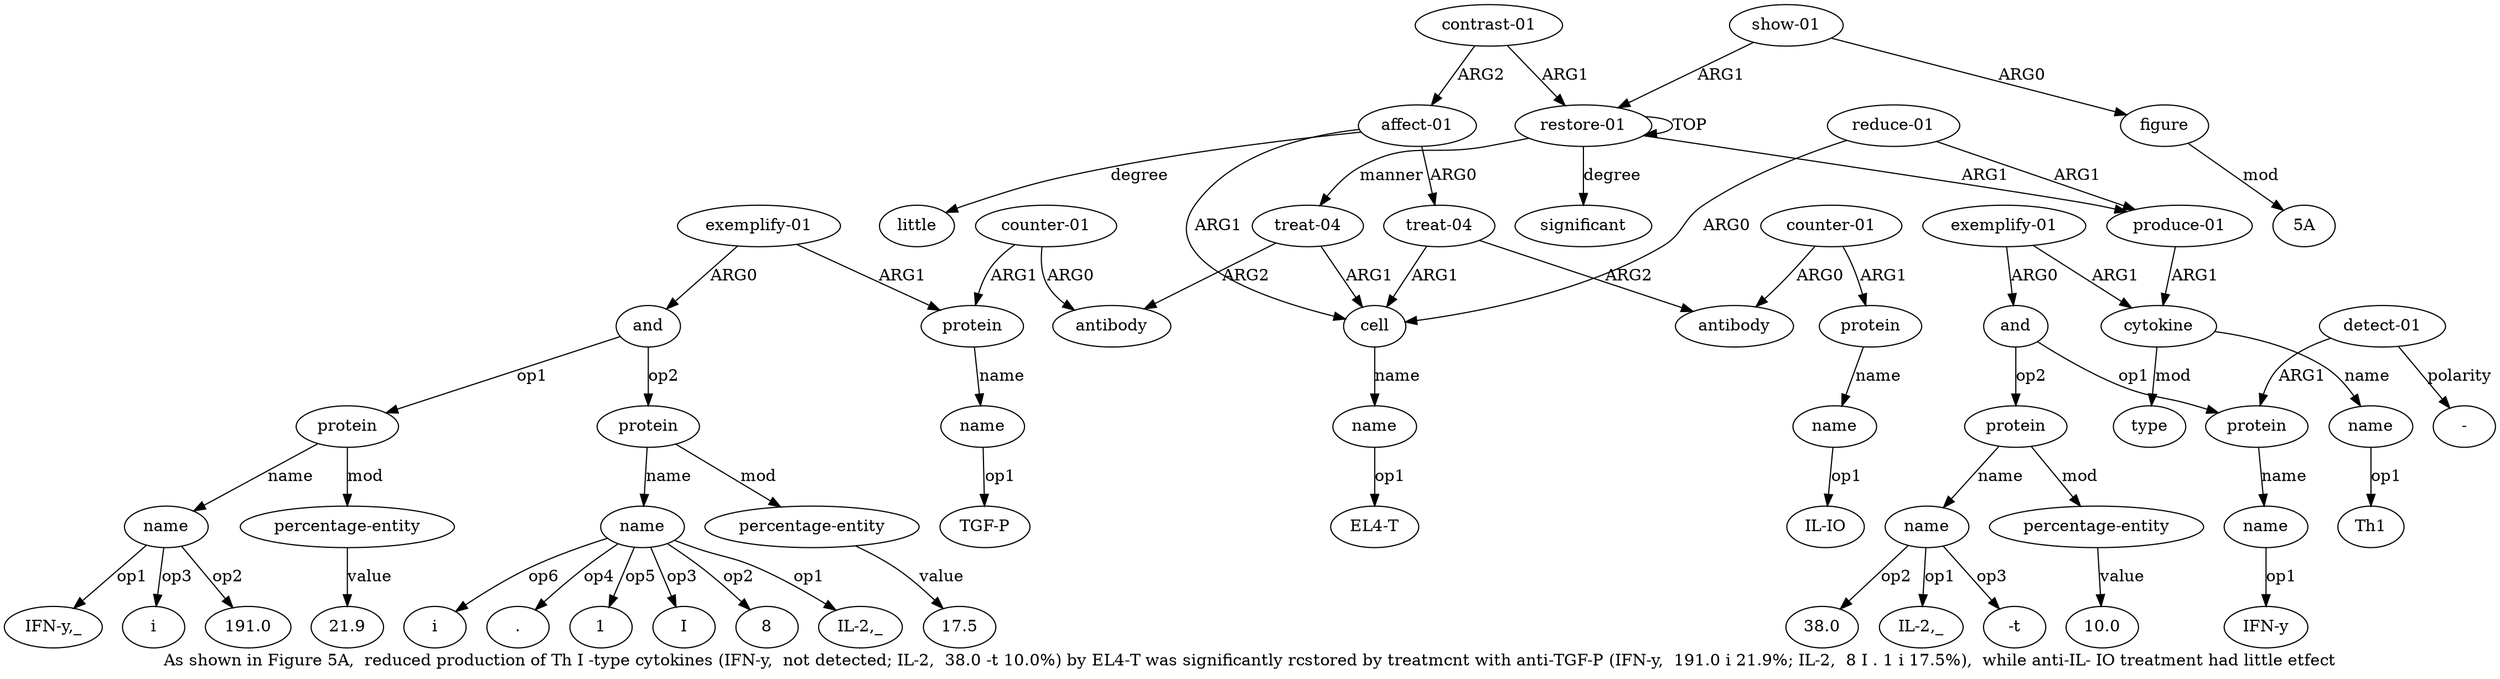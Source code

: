 digraph  {
	graph [label="As shown in Figure 5A,  reduced production of Th I -type cytokines (IFN-y,  not detected; IL-2,  38.0 -t 10.0%) by EL4-T was significantly \
rcstored by treatmcnt with anti-TGF-P (IFN-y,  191.0 i 21.9%; IL-2,  8 I . 1 i 17.5%),  while anti-IL- IO treatment had little etfect"];
	node [label="\N"];
	a20	 [color=black,
		gold_ind=20,
		gold_label=protein,
		label=protein,
		test_ind=20,
		test_label=protein];
	a21	 [color=black,
		gold_ind=21,
		gold_label=name,
		label=name,
		test_ind=21,
		test_label=name];
	a20 -> a21 [key=0,
	color=black,
	gold_label=name,
	label=name,
	test_label=name];
"a21 TGF-P" [color=black,
	gold_ind=-1,
	gold_label="TGF-P",
	label="TGF-P",
	test_ind=-1,
	test_label="TGF-P"];
a21 -> "a21 TGF-P" [key=0,
color=black,
gold_label=op1,
label=op1,
test_label=op1];
a22 [color=black,
gold_ind=22,
gold_label="exemplify-01",
label="exemplify-01",
test_ind=22,
test_label="exemplify-01"];
a22 -> a20 [key=0,
color=black,
gold_label=ARG1,
label=ARG1,
test_label=ARG1];
a23 [color=black,
gold_ind=23,
gold_label=and,
label=and,
test_ind=23,
test_label=and];
a22 -> a23 [key=0,
color=black,
gold_label=ARG0,
label=ARG0,
test_label=ARG0];
a24 [color=black,
gold_ind=24,
gold_label=protein,
label=protein,
test_ind=24,
test_label=protein];
a23 -> a24 [key=0,
color=black,
gold_label=op1,
label=op1,
test_label=op1];
a27 [color=black,
gold_ind=27,
gold_label=protein,
label=protein,
test_ind=27,
test_label=protein];
a23 -> a27 [key=0,
color=black,
gold_label=op2,
label=op2,
test_label=op2];
a25 [color=black,
gold_ind=25,
gold_label=name,
label=name,
test_ind=25,
test_label=name];
a24 -> a25 [key=0,
color=black,
gold_label=name,
label=name,
test_label=name];
a26 [color=black,
gold_ind=26,
gold_label="percentage-entity",
label="percentage-entity",
test_ind=26,
test_label="percentage-entity"];
a24 -> a26 [key=0,
color=black,
gold_label=mod,
label=mod,
test_label=mod];
"a25 191.0" [color=black,
gold_ind=-1,
gold_label=191.0,
label=191.0,
test_ind=-1,
test_label=191.0];
a25 -> "a25 191.0" [key=0,
color=black,
gold_label=op2,
label=op2,
test_label=op2];
"a25 IFN-y,_" [color=black,
gold_ind=-1,
gold_label="IFN-y,_",
label="IFN-y,_",
test_ind=-1,
test_label="IFN-y,_"];
a25 -> "a25 IFN-y,_" [key=0,
color=black,
gold_label=op1,
label=op1,
test_label=op1];
"a25 i" [color=black,
gold_ind=-1,
gold_label=i,
label=i,
test_ind=-1,
test_label=i];
a25 -> "a25 i" [key=0,
color=black,
gold_label=op3,
label=op3,
test_label=op3];
"a26 21.9" [color=black,
gold_ind=-1,
gold_label=21.9,
label=21.9,
test_ind=-1,
test_label=21.9];
a26 -> "a26 21.9" [key=0,
color=black,
gold_label=value,
label=value,
test_label=value];
a28 [color=black,
gold_ind=28,
gold_label=name,
label=name,
test_ind=28,
test_label=name];
a27 -> a28 [key=0,
color=black,
gold_label=name,
label=name,
test_label=name];
a29 [color=black,
gold_ind=29,
gold_label="percentage-entity",
label="percentage-entity",
test_ind=29,
test_label="percentage-entity"];
a27 -> a29 [key=0,
color=black,
gold_label=mod,
label=mod,
test_label=mod];
"a28 IL-2,_" [color=black,
gold_ind=-1,
gold_label="IL-2,_",
label="IL-2,_",
test_ind=-1,
test_label="IL-2,_"];
a28 -> "a28 IL-2,_" [key=0,
color=black,
gold_label=op1,
label=op1,
test_label=op1];
"a28 i" [color=black,
gold_ind=-1,
gold_label=i,
label=i,
test_ind=-1,
test_label=i];
a28 -> "a28 i" [key=0,
color=black,
gold_label=op6,
label=op6,
test_label=op6];
"a28 ." [color=black,
gold_ind=-1,
gold_label=".",
label=".",
test_ind=-1,
test_label="."];
a28 -> "a28 ." [key=0,
color=black,
gold_label=op4,
label=op4,
test_label=op4];
"a28 1" [color=black,
gold_ind=-1,
gold_label=1,
label=1,
test_ind=-1,
test_label=1];
a28 -> "a28 1" [key=0,
color=black,
gold_label=op5,
label=op5,
test_label=op5];
"a28 I" [color=black,
gold_ind=-1,
gold_label=I,
label=I,
test_ind=-1,
test_label=I];
a28 -> "a28 I" [key=0,
color=black,
gold_label=op3,
label=op3,
test_label=op3];
"a28 8" [color=black,
gold_ind=-1,
gold_label=8,
label=8,
test_ind=-1,
test_label=8];
a28 -> "a28 8" [key=0,
color=black,
gold_label=op2,
label=op2,
test_label=op2];
"a29 17.5" [color=black,
gold_ind=-1,
gold_label=17.5,
label=17.5,
test_ind=-1,
test_label=17.5];
a29 -> "a29 17.5" [key=0,
color=black,
gold_label=value,
label=value,
test_label=value];
"a39 5A" [color=black,
gold_ind=-1,
gold_label="5A",
label="5A",
test_ind=-1,
test_label="5A"];
a31 [color=black,
gold_ind=31,
gold_label="affect-01",
label="affect-01",
test_ind=31,
test_label="affect-01"];
a37 [color=black,
gold_ind=37,
gold_label=little,
label=little,
test_ind=37,
test_label=little];
a31 -> a37 [key=0,
color=black,
gold_label=degree,
label=degree,
test_label=degree];
a32 [color=black,
gold_ind=32,
gold_label="treat-04",
label="treat-04",
test_ind=32,
test_label="treat-04"];
a31 -> a32 [key=0,
color=black,
gold_label=ARG0,
label=ARG0,
test_label=ARG0];
a14 [color=black,
gold_ind=14,
gold_label=cell,
label=cell,
test_ind=14,
test_label=cell];
a31 -> a14 [key=0,
color=black,
gold_label=ARG1,
label=ARG1,
test_label=ARG1];
a30 [color=black,
gold_ind=30,
gold_label="contrast-01",
label="contrast-01",
test_ind=30,
test_label="contrast-01"];
a30 -> a31 [key=0,
color=black,
gold_label=ARG2,
label=ARG2,
test_label=ARG2];
a0 [color=black,
gold_ind=0,
gold_label="restore-01",
label="restore-01",
test_ind=0,
test_label="restore-01"];
a30 -> a0 [key=0,
color=black,
gold_label=ARG1,
label=ARG1,
test_label=ARG1];
"a11 IL-2,_" [color=black,
gold_ind=-1,
gold_label="IL-2,_",
label="IL-2,_",
test_ind=-1,
test_label="IL-2,_"];
a36 [color=black,
gold_ind=36,
gold_label=name,
label=name,
test_ind=36,
test_label=name];
"a36 IL-IO" [color=black,
gold_ind=-1,
gold_label="IL-IO",
label="IL-IO",
test_ind=-1,
test_label="IL-IO"];
a36 -> "a36 IL-IO" [key=0,
color=black,
gold_label=op1,
label=op1,
test_label=op1];
a33 [color=black,
gold_ind=33,
gold_label=antibody,
label=antibody,
test_ind=33,
test_label=antibody];
"a9 -" [color=black,
gold_ind=-1,
gold_label="-",
label="-",
test_ind=-1,
test_label="-"];
"a11 -t" [color=black,
gold_ind=-1,
gold_label="-t",
label="-t",
test_ind=-1,
test_label="-t"];
a35 [color=black,
gold_ind=35,
gold_label=protein,
label=protein,
test_ind=35,
test_label=protein];
a35 -> a36 [key=0,
color=black,
gold_label=name,
label=name,
test_label=name];
a34 [color=black,
gold_ind=34,
gold_label="counter-01",
label="counter-01",
test_ind=34,
test_label="counter-01"];
a34 -> a33 [key=0,
color=black,
gold_label=ARG0,
label=ARG0,
test_label=ARG0];
a34 -> a35 [key=0,
color=black,
gold_label=ARG1,
label=ARG1,
test_label=ARG1];
"a11 38.0" [color=black,
gold_ind=-1,
gold_label=38.0,
label=38.0,
test_ind=-1,
test_label=38.0];
"a3 Th1" [color=black,
gold_ind=-1,
gold_label=Th1,
label=Th1,
test_ind=-1,
test_label=Th1];
a32 -> a33 [key=0,
color=black,
gold_label=ARG2,
label=ARG2,
test_label=ARG2];
a32 -> a14 [key=0,
color=black,
gold_label=ARG1,
label=ARG1,
test_label=ARG1];
a15 [color=black,
gold_ind=15,
gold_label=name,
label=name,
test_ind=15,
test_label=name];
"a15 EL4-T" [color=black,
gold_ind=-1,
gold_label="EL4-T",
label="EL4-T",
test_ind=-1,
test_label="EL4-T"];
a15 -> "a15 EL4-T" [key=0,
color=black,
gold_label=op1,
label=op1,
test_label=op1];
a14 -> a15 [key=0,
color=black,
gold_label=name,
label=name,
test_label=name];
a17 [color=black,
gold_ind=17,
gold_label="treat-04",
label="treat-04",
test_ind=17,
test_label="treat-04"];
a17 -> a14 [key=0,
color=black,
gold_label=ARG1,
label=ARG1,
test_label=ARG1];
a18 [color=black,
gold_ind=18,
gold_label=antibody,
label=antibody,
test_ind=18,
test_label=antibody];
a17 -> a18 [key=0,
color=black,
gold_label=ARG2,
label=ARG2,
test_label=ARG2];
a16 [color=black,
gold_ind=16,
gold_label=significant,
label=significant,
test_ind=16,
test_label=significant];
a11 [color=black,
gold_ind=11,
gold_label=name,
label=name,
test_ind=11,
test_label=name];
a11 -> "a11 IL-2,_" [key=0,
color=black,
gold_label=op1,
label=op1,
test_label=op1];
a11 -> "a11 -t" [key=0,
color=black,
gold_label=op3,
label=op3,
test_label=op3];
a11 -> "a11 38.0" [key=0,
color=black,
gold_label=op2,
label=op2,
test_label=op2];
a10 [color=black,
gold_ind=10,
gold_label=protein,
label=protein,
test_ind=10,
test_label=protein];
a10 -> a11 [key=0,
color=black,
gold_label=name,
label=name,
test_label=name];
a12 [color=black,
gold_ind=12,
gold_label="percentage-entity",
label="percentage-entity",
test_ind=12,
test_label="percentage-entity"];
a10 -> a12 [key=0,
color=black,
gold_label=mod,
label=mod,
test_label=mod];
a13 [color=black,
gold_ind=13,
gold_label="reduce-01",
label="reduce-01",
test_ind=13,
test_label="reduce-01"];
a13 -> a14 [key=0,
color=black,
gold_label=ARG0,
label=ARG0,
test_label=ARG0];
a1 [color=black,
gold_ind=1,
gold_label="produce-01",
label="produce-01",
test_ind=1,
test_label="produce-01"];
a13 -> a1 [key=0,
color=black,
gold_label=ARG1,
label=ARG1,
test_label=ARG1];
"a12 10.0" [color=black,
gold_ind=-1,
gold_label=10.0,
label=10.0,
test_ind=-1,
test_label=10.0];
a12 -> "a12 10.0" [key=0,
color=black,
gold_label=value,
label=value,
test_label=value];
a39 [color=black,
gold_ind=39,
gold_label=figure,
label=figure,
test_ind=39,
test_label=figure];
a39 -> "a39 5A" [key=0,
color=black,
gold_label=mod,
label=mod,
test_label=mod];
a38 [color=black,
gold_ind=38,
gold_label="show-01",
label="show-01",
test_ind=38,
test_label="show-01"];
a38 -> a39 [key=0,
color=black,
gold_label=ARG0,
label=ARG0,
test_label=ARG0];
a38 -> a0 [key=0,
color=black,
gold_label=ARG1,
label=ARG1,
test_label=ARG1];
a19 [color=black,
gold_ind=19,
gold_label="counter-01",
label="counter-01",
test_ind=19,
test_label="counter-01"];
a19 -> a20 [key=0,
color=black,
gold_label=ARG1,
label=ARG1,
test_label=ARG1];
a19 -> a18 [key=0,
color=black,
gold_label=ARG0,
label=ARG0,
test_label=ARG0];
a2 [color=black,
gold_ind=2,
gold_label=cytokine,
label=cytokine,
test_ind=2,
test_label=cytokine];
a1 -> a2 [key=0,
color=black,
gold_label=ARG1,
label=ARG1,
test_label=ARG1];
a0 -> a17 [key=0,
color=black,
gold_label=manner,
label=manner,
test_label=manner];
a0 -> a16 [key=0,
color=black,
gold_label=degree,
label=degree,
test_label=degree];
a0 -> a1 [key=0,
color=black,
gold_label=ARG1,
label=ARG1,
test_label=ARG1];
a0 -> a0 [key=0,
color=black,
gold_label=TOP,
label=TOP,
test_label=TOP];
a3 [color=black,
gold_ind=3,
gold_label=name,
label=name,
test_ind=3,
test_label=name];
a3 -> "a3 Th1" [key=0,
color=black,
gold_label=op1,
label=op1,
test_label=op1];
a2 -> a3 [key=0,
color=black,
gold_label=name,
label=name,
test_label=name];
a4 [color=black,
gold_ind=4,
gold_label=type,
label=type,
test_ind=4,
test_label=type];
a2 -> a4 [key=0,
color=black,
gold_label=mod,
label=mod,
test_label=mod];
a5 [color=black,
gold_ind=5,
gold_label="exemplify-01",
label="exemplify-01",
test_ind=5,
test_label="exemplify-01"];
a5 -> a2 [key=0,
color=black,
gold_label=ARG1,
label=ARG1,
test_label=ARG1];
a6 [color=black,
gold_ind=6,
gold_label=and,
label=and,
test_ind=6,
test_label=and];
a5 -> a6 [key=0,
color=black,
gold_label=ARG0,
label=ARG0,
test_label=ARG0];
a7 [color=black,
gold_ind=7,
gold_label=protein,
label=protein,
test_ind=7,
test_label=protein];
a8 [color=black,
gold_ind=8,
gold_label=name,
label=name,
test_ind=8,
test_label=name];
a7 -> a8 [key=0,
color=black,
gold_label=name,
label=name,
test_label=name];
a6 -> a10 [key=0,
color=black,
gold_label=op2,
label=op2,
test_label=op2];
a6 -> a7 [key=0,
color=black,
gold_label=op1,
label=op1,
test_label=op1];
a9 [color=black,
gold_ind=9,
gold_label="detect-01",
label="detect-01",
test_ind=9,
test_label="detect-01"];
a9 -> "a9 -" [key=0,
color=black,
gold_label=polarity,
label=polarity,
test_label=polarity];
a9 -> a7 [key=0,
color=black,
gold_label=ARG1,
label=ARG1,
test_label=ARG1];
"a8 IFN-y" [color=black,
gold_ind=-1,
gold_label="IFN-y",
label="IFN-y",
test_ind=-1,
test_label="IFN-y"];
a8 -> "a8 IFN-y" [key=0,
color=black,
gold_label=op1,
label=op1,
test_label=op1];
}
